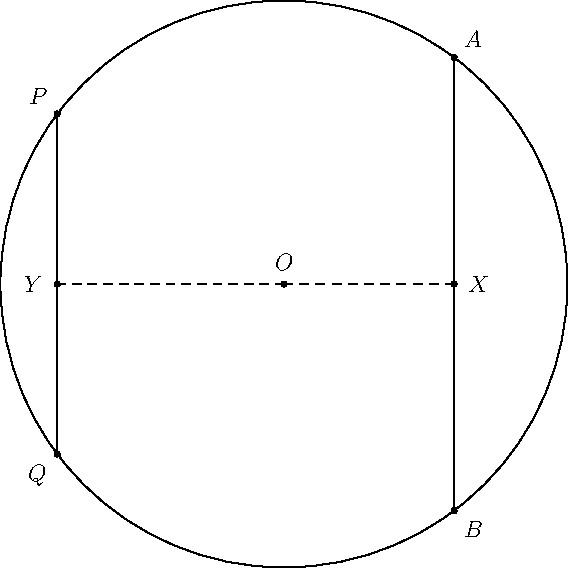 unitsize(1cm);

pair O = (0,0);
pair X = (3,0);
pair Y = (-4,0);

real r = 5;

path c = circle(O,r);
draw(c);

pair A = (3,4);
pair B = (3,-4);

pair P = (-4,3);
pair Q = (-4,-3);

draw(A -- B);
draw(P -- Q);

dot("$O$", O, 2N);
dot("$A$", A, 2NE);
dot("$B$", B, 2SE);
dot("$P$", P, 2NW);
dot("$Q$", Q, 2SW);

draw(X -- O, dashed);
draw(Y -- O, dashed);

dot("$X$", X, 2E);
dot("$Y$", Y, 2W);